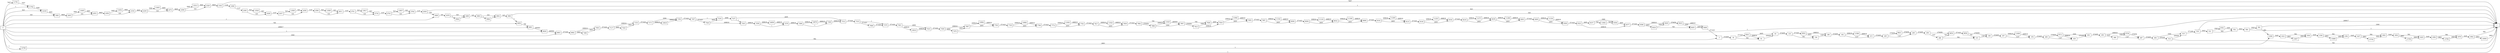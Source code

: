 digraph {
	graph [rankdir=LR]
	node [shape=rectangle]
	3 -> 34 [label=272005]
	34 -> 81 [label=582]
	34 -> 8541 [label=271423]
	81 -> 93 [label=269400]
	93 -> 135 [label=272005]
	135 -> 156 [label=582]
	135 -> 8593 [label=271423]
	156 -> 186 [label=3187]
	186 -> 192 [label=272005]
	192 -> 213 [label=3187]
	192 -> 11580 [label=268818]
	213 -> 228 [label=272005]
	228 -> 249 [label=1347]
	228 -> 8621 [label=270658]
	249 -> 259 [label=272005]
	259 -> 286 [label=1347]
	259 -> 8654 [label=270658]
	286 -> 315 [label=582]
	286 -> 8654 [label=765]
	315 -> 336 [label=1347]
	336 -> 357 [label=272005]
	357 -> 378 [label=3187]
	357 -> 11600 [label=268818]
	378 -> 409 [label=272005]
	409 -> 430 [label=1347]
	409 -> 8711 [label=270658]
	430 -> 444 [label=270165]
	444 -> 450 [label=272005]
	450 -> 466 [label=3187]
	450 -> 8736 [label=268818]
	466 -> 487 [label=1347]
	466 -> 8736 [label=1840]
	487 -> 494 [label=272005]
	494 -> 514 [label=270165]
	494 -> 515 [label=1840]
	514 -> 515 [label=269400]
	514 -> 1 [label=765]
	515 -> 516 [label=271240]
	516 -> 1 [label=268817]
	516 -> 531 [label=2423]
	531 -> 552 [label=583]
	531 -> 8791 [label=1840]
	552 -> 584 [label=2423]
	584 -> 1 [label=1]
	584 -> 591 [label=2422]
	591 -> 1008 [label=582]
	591 -> 1 [label=1840]
	1008 -> 1023 [label=3245]
	1023 -> 1044 [label=582]
	1023 -> 13657 [label=2663]
	1044 -> 1359 [label=3245]
	1359 -> 1392 [label=582]
	1359 -> 13689 [label=2663]
	1392 -> 1427 [label=3245]
	1427 -> 1602 [label=582]
	1427 -> 13740 [label=2663]
	1602 -> 1604 [label=3245]
	1604 -> 1625 [label=582]
	1604 -> 13760 [label=2663]
	1625 -> 1958 [label=3245]
	1958 -> 1979 [label=582]
	1958 -> 13780 [label=2663]
	1979 -> 1982 [label=3245]
	1982 -> 1 [label=582]
	1982 -> 14909 [label=2663]
	1983 -> 2005 [label=8805]
	2005 -> 2053 [label=324]
	2005 -> 13405 [label=8481]
	2053 -> 2056 [label=8805]
	2056 -> 2104 [label=324]
	2056 -> 13452 [label=8481]
	2104 -> 2230 [label=8805]
	2230 -> 2272 [label=324]
	2230 -> 13493 [label=8481]
	2272 -> 2308 [label=8805]
	2308 -> 2329 [label=324]
	2308 -> 13513 [label=8481]
	2329 -> 2342 [label=8805]
	2342 -> 1 [label=7657]
	2342 -> 2366 [label=1148]
	2366 -> 1 [label=1]
	2366 -> 2395 [label=1147]
	2395 -> 2428 [label=324]
	2395 -> 13545 [label=823]
	2428 -> 2437 [label=1147]
	2437 -> 2458 [label=324]
	2437 -> 13565 [label=823]
	2458 -> 2590 [label=1147]
	2590 -> 2611 [label=324]
	2590 -> 13585 [label=823]
	2611 -> 2701 [label=1147]
	2701 -> 2734 [label=324]
	2701 -> 13617 [label=823]
	2734 -> 2743 [label=1147]
	2743 -> 2764 [label=324]
	2743 -> 13637 [label=823]
	2764 -> 2939 [label=1147]
	2939 -> 1 [label=823]
	2939 -> 3469 [label=324]
	3469 -> 3478 [label=325]
	3478 -> 3499 [label=324]
	3478 -> 5964 [label=1]
	3499 -> 3883 [label=325]
	3883 -> 3904 [label=324]
	3883 -> 5984 [label=1]
	3904 -> 3963 [label=325]
	3963 -> 1 [label=324]
	3963 -> 6859 [label=1]
	5964 -> 3499 [label=1]
	5984 -> 3904 [label=1]
	6859 -> 6861 [label=766]
	6861 -> 6929 [label=269583]
	6929 -> 6963 [label=269584]
	6963 -> 6982 [label=271424]
	6982 -> 7003 [label=268819]
	6982 -> 7490 [label=2605]
	7003 -> 7117 [label=271424]
	7117 -> 7153 [label=268819]
	7117 -> 7525 [label=2605]
	7153 -> 7171 [label=271424]
	7171 -> 7192 [label=2606]
	7171 -> 10819 [label=268818]
	7192 -> 7207 [label=271424]
	7207 -> 7234 [label=1]
	7207 -> 7540 [label=271423]
	7234 -> 7237 [label=2606]
	7237 -> 7243 [label=1]
	7237 -> 7312 [label=2605]
	7243 -> 7258 [label=268819]
	7258 -> 7279 [label=1]
	7258 -> 10859 [label=268818]
	7279 -> 7288 [label=268819]
	7288 -> 7309 [label=1]
	7288 -> 10879 [label=268818]
	7309 -> 7312 [label=268819]
	7312 -> 7333 [label=271424]
	7333 -> 7375 [label=1]
	7333 -> 7666 [label=271423]
	7375 -> 7401 [label=271424]
	7401 -> 7433 [label=2606]
	7401 -> 10910 [label=268818]
	7433 -> 7450 [label=271424]
	7450 -> 7470 [label=2606]
	7450 -> 7667 [label=268818]
	7470 -> 7667 [label=2605]
	7470 -> 1 [label=1]
	7490 -> 7003 [label=2605]
	7525 -> 7153 [label=2605]
	7540 -> 7234 [label=2605]
	7540 -> 7243 [label=268818]
	7666 -> 7375 [label=271423]
	7667 -> 7700 [label=2605]
	7667 -> 10962 [label=268818]
	7700 -> 7745 [label=271423]
	7745 -> 7766 [label=2605]
	7745 -> 10982 [label=268818]
	7766 -> 7772 [label=271423]
	7772 -> 7793 [label=2605]
	7772 -> 11002 [label=268818]
	7793 -> 7817 [label=271423]
	7817 -> 7838 [label=2605]
	7817 -> 11022 [label=268818]
	7838 -> 7862 [label=271423]
	7862 -> 7886 [label=270658]
	7862 -> 11025 [label=765]
	7886 -> 7907 [label=1840]
	7886 -> 11025 [label=268818]
	7907 -> 7913 [label=270658]
	7907 -> 7928 [label=765]
	7913 -> 7928 [label=1840]
	7913 -> 7934 [label=268818]
	7928 -> 7934 [label=2605]
	7934 -> 7955 [label=2605]
	7934 -> 11082 [label=268818]
	7955 -> 7987 [label=271423]
	7987 -> 8008 [label=2605]
	7987 -> 11102 [label=268818]
	8008 -> 8009 [label=271423]
	8009 -> 8032 [label=2605]
	8009 -> 11124 [label=268818]
	8032 -> 8089 [label=2605]
	8032 -> 11180 [label=268818]
	8089 -> 8102 [label=271423]
	8102 -> 8123 [label=2605]
	8102 -> 11200 [label=268818]
	8123 -> 8140 [label=271423]
	8140 -> 8194 [label=2605]
	8140 -> 11253 [label=268818]
	8194 -> 8218 [label=271423]
	8218 -> 8239 [label=2605]
	8218 -> 11273 [label=268818]
	8239 -> 8263 [label=2605]
	8239 -> 11296 [label=268818]
	8263 -> 8269 [label=271423]
	8269 -> 8308 [label=2605]
	8269 -> 11334 [label=268818]
	8308 -> 8323 [label=271423]
	8323 -> 8337 [label=2605]
	8323 -> 8377 [label=268818]
	8337 -> 8358 [label=1840]
	8337 -> 11692 [label=765]
	8358 -> 8377 [label=2605]
	8377 -> 8386 [label=271423]
	8386 -> 8434 [label=2605]
	8386 -> 8440 [label=268818]
	8434 -> 8440 [label=1840]
	8434 -> 8455 [label=765]
	8440 -> 8443 [label=270658]
	8443 -> 8455 [label=1840]
	8443 -> 8498 [label=268818]
	8455 -> 8498 [label=2605]
	8498 -> 3 [label=271423]
	8541 -> 93 [label=2605]
	8541 -> 81 [label=268818]
	8593 -> 156 [label=2605]
	8593 -> 186 [label=268818]
	8621 -> 249 [label=270658]
	8654 -> 8656 [label=271423]
	8656 -> 336 [label=270658]
	8656 -> 315 [label=765]
	8711 -> 444 [label=1840]
	8711 -> 430 [label=268818]
	8736 -> 487 [label=270658]
	8791 -> 552 [label=1840]
	10799 -> 1 [label=1]
	10819 -> 7192 [label=268818]
	10859 -> 7279 [label=268818]
	10879 -> 7309 [label=268818]
	10910 -> 7433 [label=268818]
	10962 -> 7700 [label=268818]
	10982 -> 7766 [label=268818]
	11002 -> 7793 [label=268818]
	11022 -> 7838 [label=268818]
	11025 -> 7907 [label=269583]
	11082 -> 7955 [label=268818]
	11102 -> 8008 [label=268818]
	11124 -> 8032 [label=268818]
	11180 -> 8089 [label=268818]
	11200 -> 8123 [label=268818]
	11253 -> 8194 [label=268818]
	11273 -> 8239 [label=268818]
	11296 -> 8263 [label=268818]
	11334 -> 8308 [label=268818]
	11580 -> 213 [label=268818]
	11600 -> 378 [label=268818]
	11692 -> 8358 [label=765]
	11761 -> 11762 [label=7657]
	11762 -> 12335 [label=7658]
	12335 -> 1983 [label=8481]
	13405 -> 2053 [label=8481]
	13452 -> 2104 [label=8481]
	13493 -> 2272 [label=8481]
	13513 -> 2329 [label=8481]
	13545 -> 2428 [label=823]
	13565 -> 2458 [label=823]
	13585 -> 2611 [label=823]
	13617 -> 2734 [label=823]
	13637 -> 2764 [label=823]
	13657 -> 1044 [label=2663]
	13689 -> 1392 [label=2663]
	13740 -> 1602 [label=2663]
	13760 -> 1625 [label=2663]
	13780 -> 1979 [label=2663]
	14909 -> 1 [label=2663]
	0 -> 1983 [label=324]
	0 -> 3469 [label=1]
	0 -> 6963 [label=1840]
	0 -> 6929 [label=1]
	0 -> 6859 [label=765]
	0 -> 12335 [label=823]
	0 -> 11762 [label=1]
	0 -> 6861 [label=268817]
	0 -> 1008 [label=2663]
	0 -> 3 [label=582]
	0 -> 1 [label=1]
	0 -> 10799 [label=1]
	0 -> 11761 [label=7657]
}
